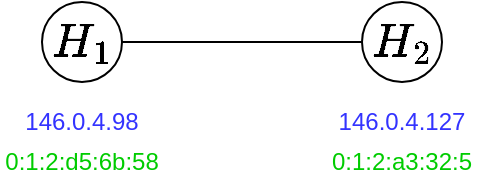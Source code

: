 <mxfile version="13.9.9" type="device"><diagram id="CnQb9P07gprfz9ShW9-9" name="Page-1"><mxGraphModel dx="517" dy="460" grid="1" gridSize="10" guides="1" tooltips="1" connect="1" arrows="1" fold="1" page="1" pageScale="1" pageWidth="850" pageHeight="1100" math="1" shadow="0"><root><mxCell id="0"/><mxCell id="1" parent="0"/><mxCell id="TUg7tEqsgk0SmKfmBW4E-8" style="edgeStyle=orthogonalEdgeStyle;rounded=0;orthogonalLoop=1;jettySize=auto;html=1;exitX=1;exitY=0.5;exitDx=0;exitDy=0;entryX=0;entryY=0.5;entryDx=0;entryDy=0;fontColor=#00CC00;endArrow=none;endFill=0;" edge="1" parent="1" source="TUg7tEqsgk0SmKfmBW4E-2" target="TUg7tEqsgk0SmKfmBW4E-3"><mxGeometry relative="1" as="geometry"/></mxCell><mxCell id="TUg7tEqsgk0SmKfmBW4E-2" value="$$H_1$$" style="ellipse;whiteSpace=wrap;html=1;aspect=fixed;fontSize=20;" vertex="1" parent="1"><mxGeometry x="80" y="80" width="40" height="40" as="geometry"/></mxCell><mxCell id="TUg7tEqsgk0SmKfmBW4E-3" value="$$H_2$$" style="ellipse;whiteSpace=wrap;html=1;aspect=fixed;fontSize=20;" vertex="1" parent="1"><mxGeometry x="240" y="80" width="40" height="40" as="geometry"/></mxCell><mxCell id="TUg7tEqsgk0SmKfmBW4E-4" value="146.0.4.98" style="text;html=1;strokeColor=none;fillColor=none;align=center;verticalAlign=middle;whiteSpace=wrap;rounded=0;fontColor=#3333FF;" vertex="1" parent="1"><mxGeometry x="65" y="130" width="70" height="20" as="geometry"/></mxCell><mxCell id="TUg7tEqsgk0SmKfmBW4E-5" value="0:1:2:d5:6b:58" style="text;html=1;strokeColor=none;fillColor=none;align=center;verticalAlign=middle;whiteSpace=wrap;rounded=0;fontColor=#00CC00;" vertex="1" parent="1"><mxGeometry x="65" y="150" width="70" height="20" as="geometry"/></mxCell><mxCell id="TUg7tEqsgk0SmKfmBW4E-6" value="0:1:2:a3:32:5" style="text;html=1;strokeColor=none;fillColor=none;align=center;verticalAlign=middle;whiteSpace=wrap;rounded=0;fontColor=#00CC00;" vertex="1" parent="1"><mxGeometry x="225" y="150" width="70" height="20" as="geometry"/></mxCell><mxCell id="TUg7tEqsgk0SmKfmBW4E-7" value="146.0.4.127" style="text;html=1;strokeColor=none;fillColor=none;align=center;verticalAlign=middle;whiteSpace=wrap;rounded=0;fontColor=#3333FF;" vertex="1" parent="1"><mxGeometry x="225" y="130" width="70" height="20" as="geometry"/></mxCell></root></mxGraphModel></diagram></mxfile>